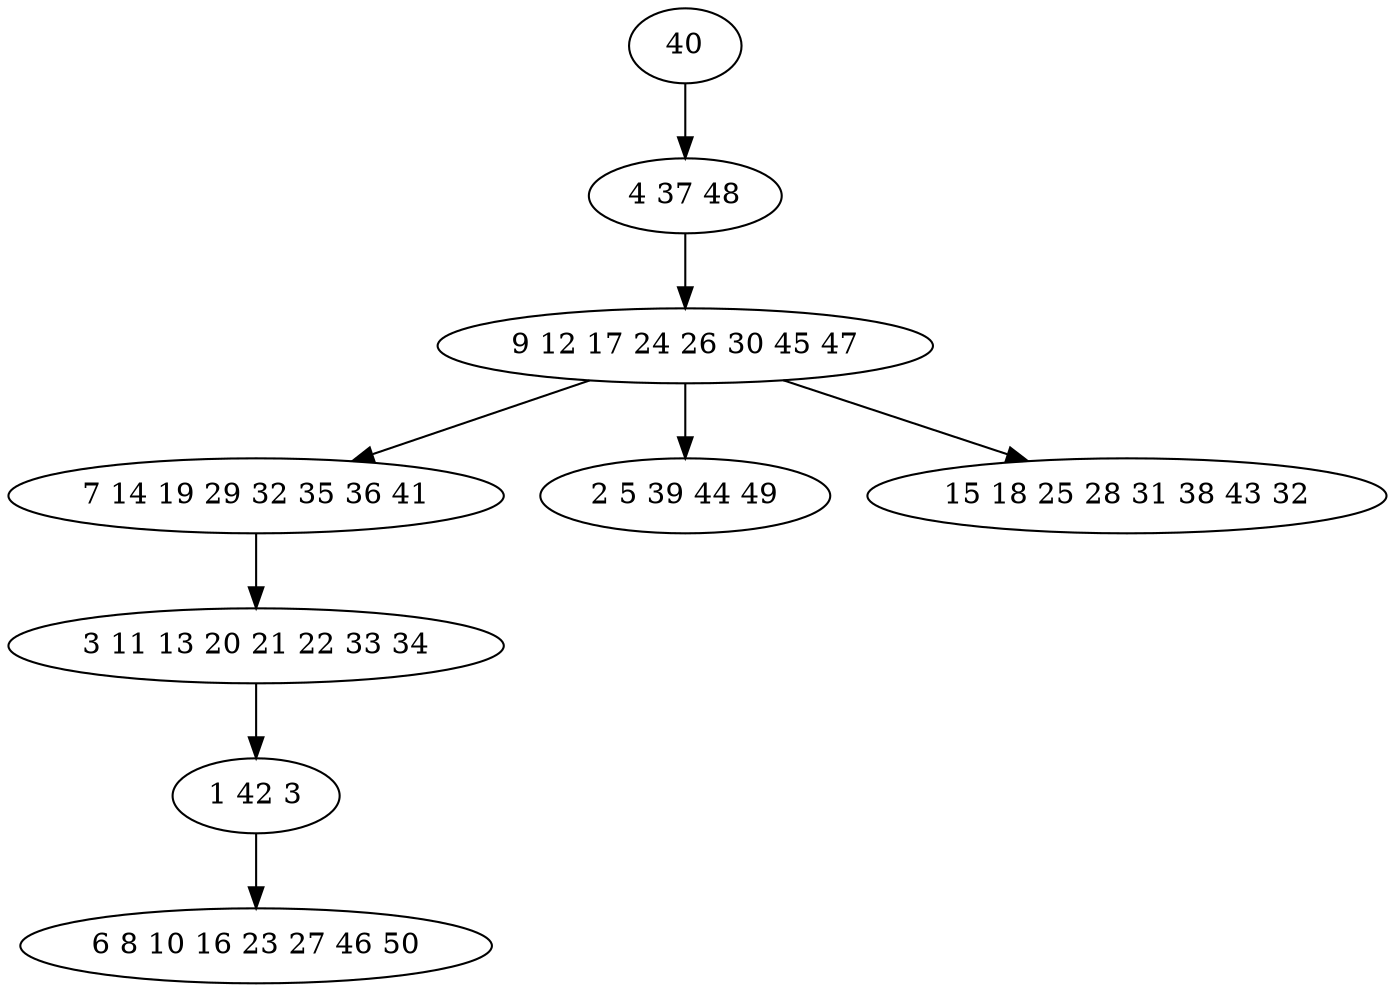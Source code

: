 digraph true_tree {
	"0" -> "1"
	"1" -> "2"
	"2" -> "3"
	"3" -> "4"
	"2" -> "5"
	"4" -> "6"
	"6" -> "7"
	"2" -> "8"
	"0" [label="40"];
	"1" [label="4 37 48"];
	"2" [label="9 12 17 24 26 30 45 47"];
	"3" [label="7 14 19 29 32 35 36 41"];
	"4" [label="3 11 13 20 21 22 33 34"];
	"5" [label="2 5 39 44 49"];
	"6" [label="1 42 3"];
	"7" [label="6 8 10 16 23 27 46 50"];
	"8" [label="15 18 25 28 31 38 43 32"];
}
